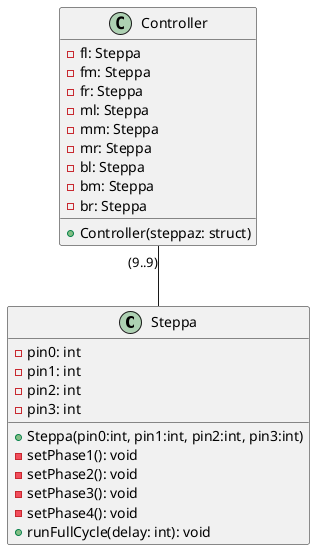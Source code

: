 @startuml

class Steppa{
  - pin0: int
  - pin1: int
  - pin2: int
  - pin3: int
  + Steppa(pin0:int, pin1:int, pin2:int, pin3:int)
  - setPhase1(): void
  - setPhase2(): void
  - setPhase3(): void
  - setPhase4(): void
  + runFullCycle(delay: int): void
}

class Controller{
  - fl: Steppa
  - fm: Steppa
  - fr: Steppa
  - ml: Steppa
  - mm: Steppa
  - mr: Steppa
  - bl: Steppa
  - bm: Steppa
  - br: Steppa
  + Controller(steppaz: struct)
}

Controller "(9..9)" -- Steppa

@enduml
